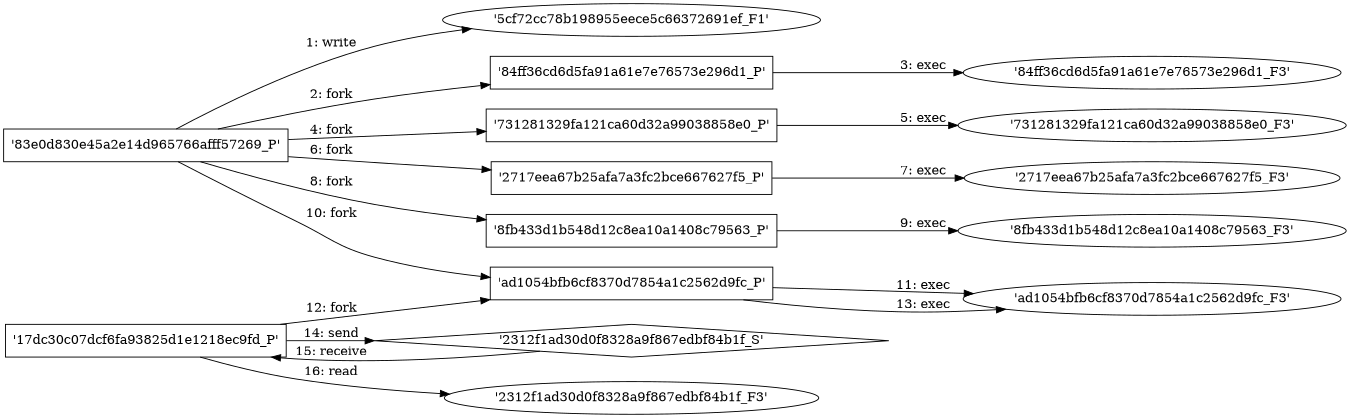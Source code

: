 digraph "D:\Learning\Paper\apt\基于CTI的攻击预警\Dataset\攻击图\ASGfromALLCTI\New Backdoor Allows Full Access to Mac Systems, Bitdefender Warns.dot" {
rankdir="LR"
size="9"
fixedsize="false"
splines="true"
nodesep=0.3
ranksep=0
fontsize=10
overlap="scalexy"
engine= "neato"
	"'5cf72cc78b198955eece5c66372691ef_F1'" [node_type=file shape=ellipse]
	"'83e0d830e45a2e14d965766afff57269_P'" [node_type=Process shape=box]
	"'83e0d830e45a2e14d965766afff57269_P'" -> "'5cf72cc78b198955eece5c66372691ef_F1'" [label="1: write"]
	"'83e0d830e45a2e14d965766afff57269_P'" [node_type=Process shape=box]
	"'84ff36cd6d5fa91a61e7e76573e296d1_P'" [node_type=Process shape=box]
	"'83e0d830e45a2e14d965766afff57269_P'" -> "'84ff36cd6d5fa91a61e7e76573e296d1_P'" [label="2: fork"]
	"'84ff36cd6d5fa91a61e7e76573e296d1_P'" [node_type=Process shape=box]
	"'84ff36cd6d5fa91a61e7e76573e296d1_F3'" [node_type=File shape=ellipse]
	"'84ff36cd6d5fa91a61e7e76573e296d1_P'" -> "'84ff36cd6d5fa91a61e7e76573e296d1_F3'" [label="3: exec"]
	"'83e0d830e45a2e14d965766afff57269_P'" [node_type=Process shape=box]
	"'731281329fa121ca60d32a99038858e0_P'" [node_type=Process shape=box]
	"'83e0d830e45a2e14d965766afff57269_P'" -> "'731281329fa121ca60d32a99038858e0_P'" [label="4: fork"]
	"'731281329fa121ca60d32a99038858e0_P'" [node_type=Process shape=box]
	"'731281329fa121ca60d32a99038858e0_F3'" [node_type=File shape=ellipse]
	"'731281329fa121ca60d32a99038858e0_P'" -> "'731281329fa121ca60d32a99038858e0_F3'" [label="5: exec"]
	"'83e0d830e45a2e14d965766afff57269_P'" [node_type=Process shape=box]
	"'2717eea67b25afa7a3fc2bce667627f5_P'" [node_type=Process shape=box]
	"'83e0d830e45a2e14d965766afff57269_P'" -> "'2717eea67b25afa7a3fc2bce667627f5_P'" [label="6: fork"]
	"'2717eea67b25afa7a3fc2bce667627f5_P'" [node_type=Process shape=box]
	"'2717eea67b25afa7a3fc2bce667627f5_F3'" [node_type=File shape=ellipse]
	"'2717eea67b25afa7a3fc2bce667627f5_P'" -> "'2717eea67b25afa7a3fc2bce667627f5_F3'" [label="7: exec"]
	"'83e0d830e45a2e14d965766afff57269_P'" [node_type=Process shape=box]
	"'8fb433d1b548d12c8ea10a1408c79563_P'" [node_type=Process shape=box]
	"'83e0d830e45a2e14d965766afff57269_P'" -> "'8fb433d1b548d12c8ea10a1408c79563_P'" [label="8: fork"]
	"'8fb433d1b548d12c8ea10a1408c79563_P'" [node_type=Process shape=box]
	"'8fb433d1b548d12c8ea10a1408c79563_F3'" [node_type=File shape=ellipse]
	"'8fb433d1b548d12c8ea10a1408c79563_P'" -> "'8fb433d1b548d12c8ea10a1408c79563_F3'" [label="9: exec"]
	"'83e0d830e45a2e14d965766afff57269_P'" [node_type=Process shape=box]
	"'ad1054bfb6cf8370d7854a1c2562d9fc_P'" [node_type=Process shape=box]
	"'83e0d830e45a2e14d965766afff57269_P'" -> "'ad1054bfb6cf8370d7854a1c2562d9fc_P'" [label="10: fork"]
	"'ad1054bfb6cf8370d7854a1c2562d9fc_P'" [node_type=Process shape=box]
	"'ad1054bfb6cf8370d7854a1c2562d9fc_F3'" [node_type=File shape=ellipse]
	"'ad1054bfb6cf8370d7854a1c2562d9fc_P'" -> "'ad1054bfb6cf8370d7854a1c2562d9fc_F3'" [label="11: exec"]
	"'17dc30c07dcf6fa93825d1e1218ec9fd_P'" [node_type=Process shape=box]
	"'ad1054bfb6cf8370d7854a1c2562d9fc_P'" [node_type=Process shape=box]
	"'17dc30c07dcf6fa93825d1e1218ec9fd_P'" -> "'ad1054bfb6cf8370d7854a1c2562d9fc_P'" [label="12: fork"]
	"'ad1054bfb6cf8370d7854a1c2562d9fc_P'" [node_type=Process shape=box]
	"'ad1054bfb6cf8370d7854a1c2562d9fc_F3'" [node_type=File shape=ellipse]
	"'ad1054bfb6cf8370d7854a1c2562d9fc_P'" -> "'ad1054bfb6cf8370d7854a1c2562d9fc_F3'" [label="13: exec"]
	"'2312f1ad30d0f8328a9f867edbf84b1f_S'" [node_type=Socket shape=diamond]
	"'17dc30c07dcf6fa93825d1e1218ec9fd_P'" [node_type=Process shape=box]
	"'17dc30c07dcf6fa93825d1e1218ec9fd_P'" -> "'2312f1ad30d0f8328a9f867edbf84b1f_S'" [label="14: send"]
	"'2312f1ad30d0f8328a9f867edbf84b1f_S'" -> "'17dc30c07dcf6fa93825d1e1218ec9fd_P'" [label="15: receive"]
	"'2312f1ad30d0f8328a9f867edbf84b1f_F3'" [node_type=file shape=ellipse]
	"'17dc30c07dcf6fa93825d1e1218ec9fd_P'" [node_type=Process shape=box]
	"'17dc30c07dcf6fa93825d1e1218ec9fd_P'" -> "'2312f1ad30d0f8328a9f867edbf84b1f_F3'" [label="16: read"]
}
